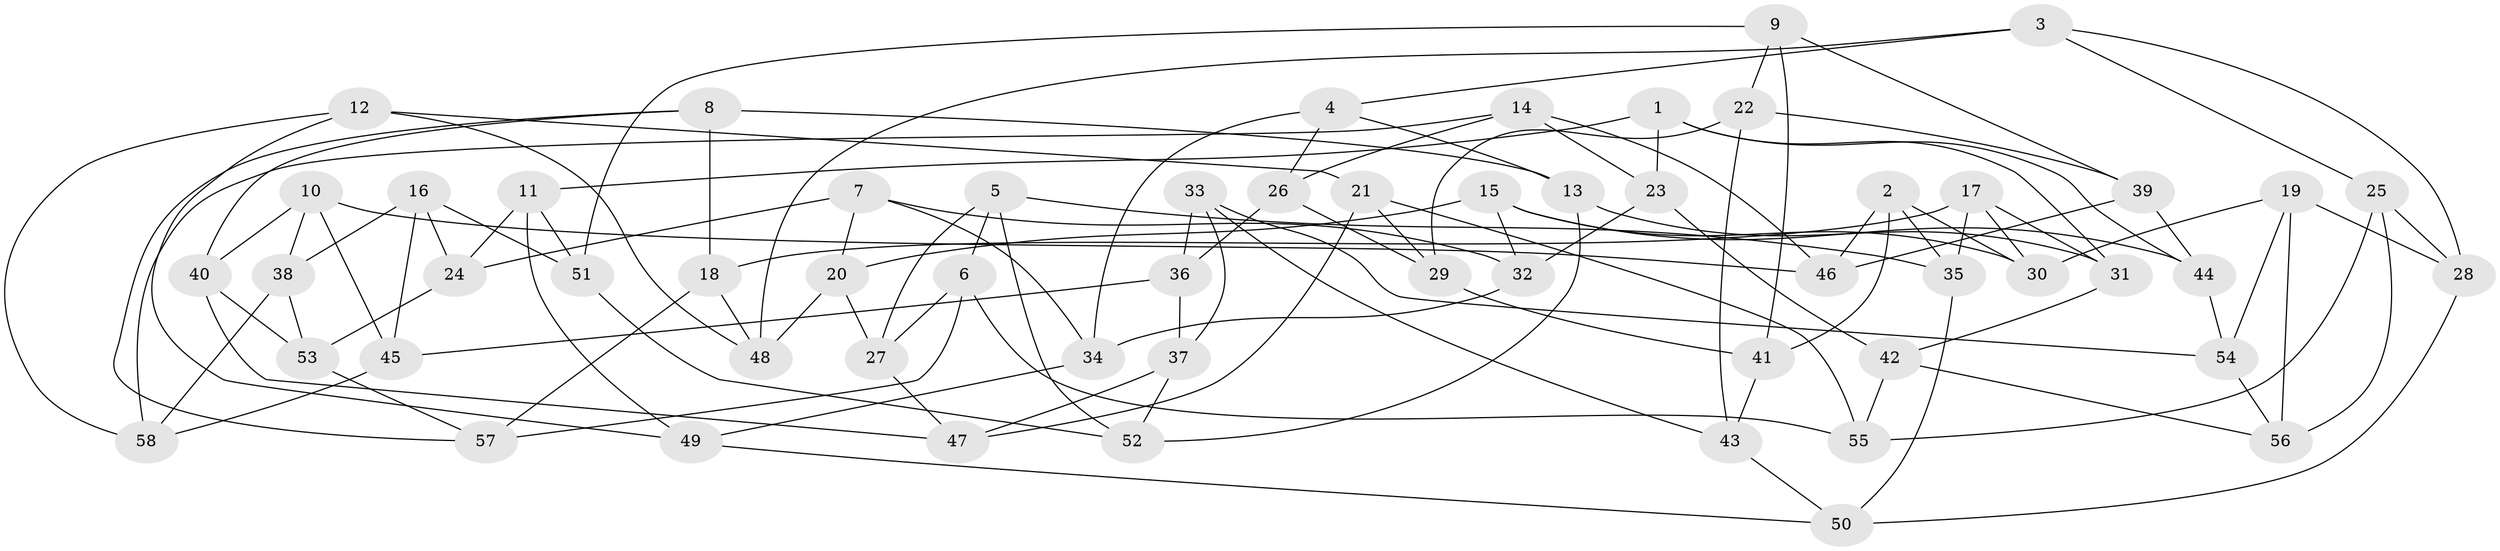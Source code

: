 // coarse degree distribution, {6: 0.59375, 5: 0.21875, 4: 0.15625, 3: 0.03125}
// Generated by graph-tools (version 1.1) at 2025/42/03/06/25 10:42:20]
// undirected, 58 vertices, 116 edges
graph export_dot {
graph [start="1"]
  node [color=gray90,style=filled];
  1;
  2;
  3;
  4;
  5;
  6;
  7;
  8;
  9;
  10;
  11;
  12;
  13;
  14;
  15;
  16;
  17;
  18;
  19;
  20;
  21;
  22;
  23;
  24;
  25;
  26;
  27;
  28;
  29;
  30;
  31;
  32;
  33;
  34;
  35;
  36;
  37;
  38;
  39;
  40;
  41;
  42;
  43;
  44;
  45;
  46;
  47;
  48;
  49;
  50;
  51;
  52;
  53;
  54;
  55;
  56;
  57;
  58;
  1 -- 44;
  1 -- 31;
  1 -- 11;
  1 -- 23;
  2 -- 41;
  2 -- 30;
  2 -- 35;
  2 -- 46;
  3 -- 25;
  3 -- 48;
  3 -- 4;
  3 -- 28;
  4 -- 34;
  4 -- 13;
  4 -- 26;
  5 -- 27;
  5 -- 35;
  5 -- 52;
  5 -- 6;
  6 -- 27;
  6 -- 55;
  6 -- 57;
  7 -- 20;
  7 -- 34;
  7 -- 24;
  7 -- 32;
  8 -- 18;
  8 -- 57;
  8 -- 40;
  8 -- 13;
  9 -- 41;
  9 -- 51;
  9 -- 22;
  9 -- 39;
  10 -- 45;
  10 -- 38;
  10 -- 46;
  10 -- 40;
  11 -- 24;
  11 -- 51;
  11 -- 49;
  12 -- 58;
  12 -- 21;
  12 -- 49;
  12 -- 48;
  13 -- 52;
  13 -- 31;
  14 -- 58;
  14 -- 46;
  14 -- 26;
  14 -- 23;
  15 -- 32;
  15 -- 44;
  15 -- 30;
  15 -- 20;
  16 -- 24;
  16 -- 51;
  16 -- 38;
  16 -- 45;
  17 -- 30;
  17 -- 31;
  17 -- 18;
  17 -- 35;
  18 -- 57;
  18 -- 48;
  19 -- 54;
  19 -- 56;
  19 -- 28;
  19 -- 30;
  20 -- 48;
  20 -- 27;
  21 -- 47;
  21 -- 29;
  21 -- 55;
  22 -- 43;
  22 -- 29;
  22 -- 39;
  23 -- 32;
  23 -- 42;
  24 -- 53;
  25 -- 28;
  25 -- 55;
  25 -- 56;
  26 -- 29;
  26 -- 36;
  27 -- 47;
  28 -- 50;
  29 -- 41;
  31 -- 42;
  32 -- 34;
  33 -- 43;
  33 -- 37;
  33 -- 36;
  33 -- 54;
  34 -- 49;
  35 -- 50;
  36 -- 45;
  36 -- 37;
  37 -- 47;
  37 -- 52;
  38 -- 53;
  38 -- 58;
  39 -- 44;
  39 -- 46;
  40 -- 53;
  40 -- 47;
  41 -- 43;
  42 -- 55;
  42 -- 56;
  43 -- 50;
  44 -- 54;
  45 -- 58;
  49 -- 50;
  51 -- 52;
  53 -- 57;
  54 -- 56;
}
